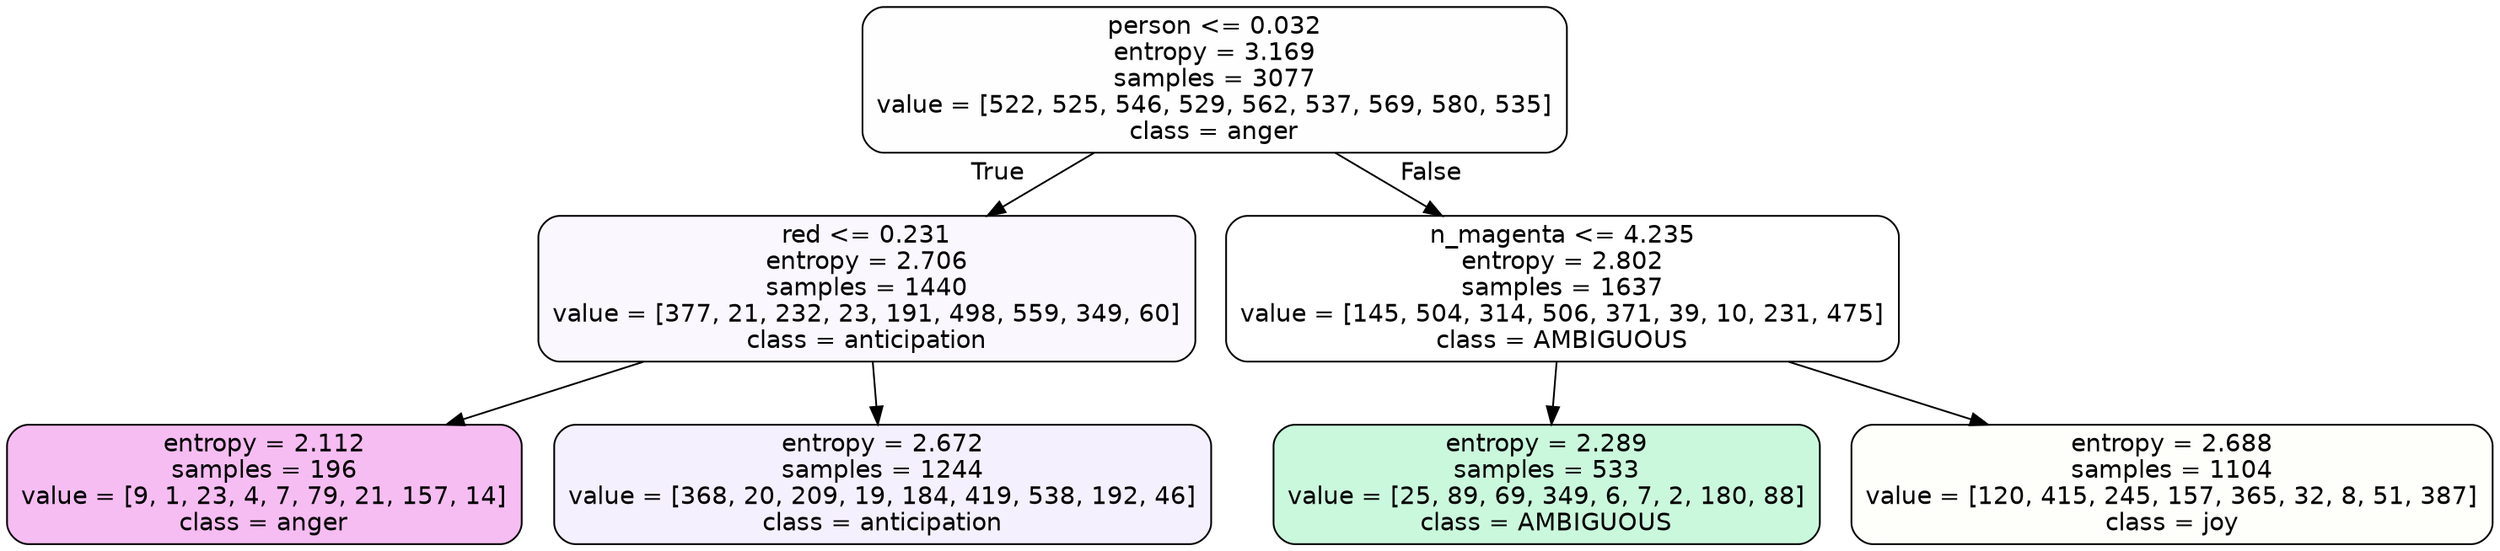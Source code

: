 digraph Tree {
node [shape=box, style="filled, rounded", color="black", fontname=helvetica] ;
edge [fontname=helvetica] ;
0 [label="person <= 0.032\nentropy = 3.169\nsamples = 3077\nvalue = [522, 525, 546, 529, 562, 537, 569, 580, 535]\nclass = anger", fillcolor="#e539d701"] ;
1 [label="red <= 0.231\nentropy = 2.706\nsamples = 1440\nvalue = [377, 21, 232, 23, 191, 498, 559, 349, 60]\nclass = anticipation", fillcolor="#8139e509"] ;
0 -> 1 [labeldistance=2.5, labelangle=45, headlabel="True"] ;
2 [label="entropy = 2.112\nsamples = 196\nvalue = [9, 1, 23, 4, 7, 79, 21, 157, 14]\nclass = anger", fillcolor="#e539d754"] ;
1 -> 2 ;
3 [label="entropy = 2.672\nsamples = 1244\nvalue = [368, 20, 209, 19, 184, 419, 538, 192, 46]\nclass = anticipation", fillcolor="#8139e513"] ;
1 -> 3 ;
4 [label="n_magenta <= 4.235\nentropy = 2.802\nsamples = 1637\nvalue = [145, 504, 314, 506, 371, 39, 10, 231, 475]\nclass = AMBIGUOUS", fillcolor="#39e58100"] ;
0 -> 4 [labeldistance=2.5, labelangle=-45, headlabel="False"] ;
5 [label="entropy = 2.289\nsamples = 533\nvalue = [25, 89, 69, 349, 6, 7, 2, 180, 88]\nclass = AMBIGUOUS", fillcolor="#39e58144"] ;
4 -> 5 ;
6 [label="entropy = 2.688\nsamples = 1104\nvalue = [120, 415, 245, 157, 365, 32, 8, 51, 387]\nclass = joy", fillcolor="#d7e53905"] ;
4 -> 6 ;
}